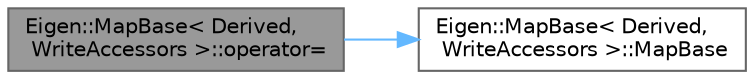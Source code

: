 digraph "Eigen::MapBase&lt; Derived, WriteAccessors &gt;::operator="
{
 // LATEX_PDF_SIZE
  bgcolor="transparent";
  edge [fontname=Helvetica,fontsize=10,labelfontname=Helvetica,labelfontsize=10];
  node [fontname=Helvetica,fontsize=10,shape=box,height=0.2,width=0.4];
  rankdir="LR";
  Node1 [id="Node000001",label="Eigen::MapBase\< Derived,\l WriteAccessors \>::operator=",height=0.2,width=0.4,color="gray40", fillcolor="grey60", style="filled", fontcolor="black",tooltip=" "];
  Node1 -> Node2 [id="edge1_Node000001_Node000002",color="steelblue1",style="solid",tooltip=" "];
  Node2 [id="Node000002",label="Eigen::MapBase\< Derived,\l WriteAccessors \>::MapBase",height=0.2,width=0.4,color="grey40", fillcolor="white", style="filled",URL="$class_eigen_1_1_map_base_3_01_derived_00_01_write_accessors_01_4.html#a41c11ab1e84f38b23ca4be87c62189d3",tooltip=" "];
}
